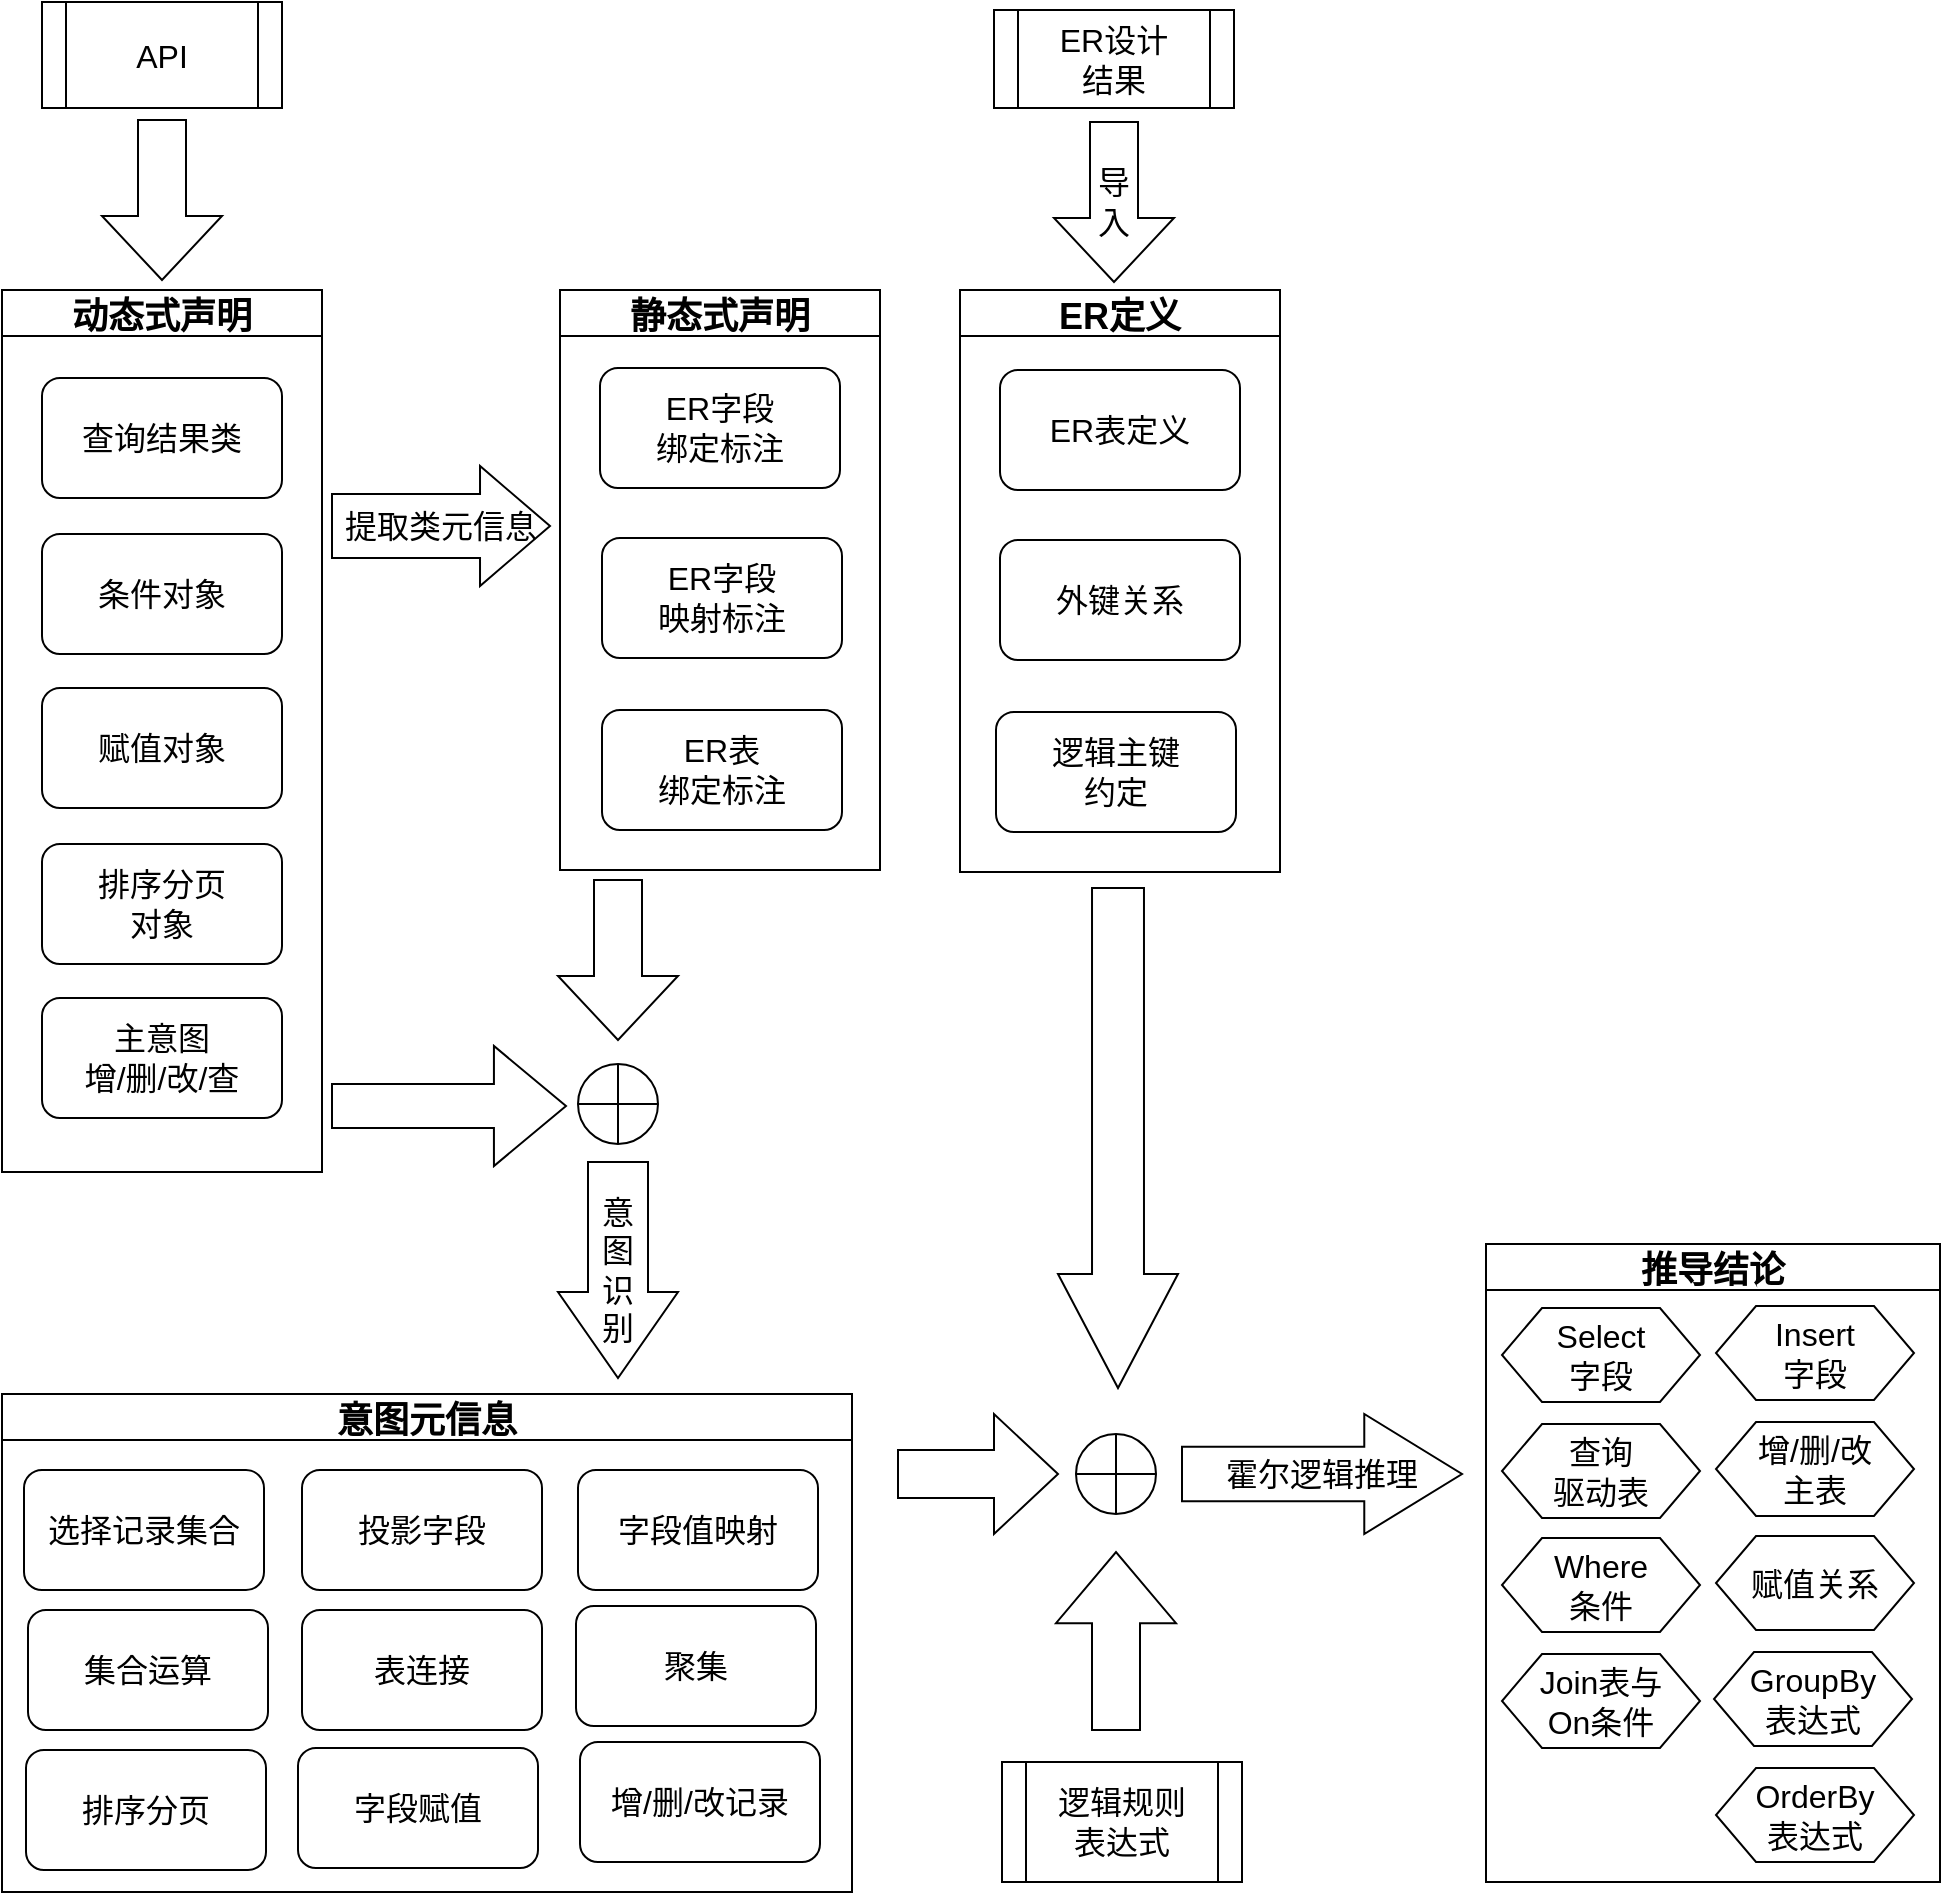<mxfile version="20.5.1" type="github">
  <diagram name="推导原理示意图" id="5d7acffa-a066-3a61-03fe-96351882024d">
    <mxGraphModel dx="550" dy="478" grid="0" gridSize="10" guides="0" tooltips="1" connect="1" arrows="1" fold="1" page="0" pageScale="1" pageWidth="1100" pageHeight="850" background="#ffffff" math="0" shadow="0">
      <root>
        <mxCell id="0" />
        <mxCell id="1" parent="0" />
        <mxCell id="6CtU652WKUI4UOQ74HAb-1" value="条件对象" style="rounded=1;whiteSpace=wrap;html=1;fontSize=16;" parent="1" vertex="1">
          <mxGeometry x="40" y="272" width="120" height="60" as="geometry" />
        </mxCell>
        <mxCell id="6CtU652WKUI4UOQ74HAb-4" value="赋值对象" style="rounded=1;whiteSpace=wrap;html=1;fontSize=16;" parent="1" vertex="1">
          <mxGeometry x="40" y="349" width="120" height="60" as="geometry" />
        </mxCell>
        <mxCell id="6CtU652WKUI4UOQ74HAb-5" value="排序分页&lt;br&gt;对象" style="rounded=1;whiteSpace=wrap;html=1;fontSize=16;" parent="1" vertex="1">
          <mxGeometry x="40" y="427" width="120" height="60" as="geometry" />
        </mxCell>
        <mxCell id="6CtU652WKUI4UOQ74HAb-6" value="主意图&lt;br style=&quot;font-size: 16px;&quot;&gt;增/删/改/查" style="rounded=1;whiteSpace=wrap;html=1;fontSize=16;" parent="1" vertex="1">
          <mxGeometry x="40" y="504" width="120" height="60" as="geometry" />
        </mxCell>
        <mxCell id="6CtU652WKUI4UOQ74HAb-7" value="API" style="shape=process;whiteSpace=wrap;html=1;backgroundOutline=1;fontSize=16;" parent="1" vertex="1">
          <mxGeometry x="40" y="6" width="120" height="53" as="geometry" />
        </mxCell>
        <mxCell id="6CtU652WKUI4UOQ74HAb-8" value="" style="shape=singleArrow;whiteSpace=wrap;html=1;arrowWidth=0.4;arrowSize=0.4;direction=south;fontSize=16;" parent="1" vertex="1">
          <mxGeometry x="70" y="65" width="60" height="80" as="geometry" />
        </mxCell>
        <mxCell id="6CtU652WKUI4UOQ74HAb-10" value="提取类元信息" style="shape=singleArrow;whiteSpace=wrap;html=1;arrowWidth=0.533;arrowSize=0.321;fontSize=16;" parent="1" vertex="1">
          <mxGeometry x="185" y="238" width="109" height="60" as="geometry" />
        </mxCell>
        <mxCell id="6CtU652WKUI4UOQ74HAb-12" value="ER设计&lt;br&gt;结果" style="shape=process;whiteSpace=wrap;html=1;backgroundOutline=1;fontSize=16;" parent="1" vertex="1">
          <mxGeometry x="516" y="10" width="120" height="49" as="geometry" />
        </mxCell>
        <mxCell id="6CtU652WKUI4UOQ74HAb-19" value="查询结果类" style="rounded=1;whiteSpace=wrap;html=1;fontSize=16;" parent="1" vertex="1">
          <mxGeometry x="40" y="194" width="120" height="60" as="geometry" />
        </mxCell>
        <mxCell id="6CtU652WKUI4UOQ74HAb-35" value="动态式声明" style="swimlane;fontSize=18;" parent="1" vertex="1">
          <mxGeometry x="20" y="150" width="160" height="441" as="geometry" />
        </mxCell>
        <mxCell id="6CtU652WKUI4UOQ74HAb-37" value="静态式声明" style="swimlane;fontSize=18;" parent="1" vertex="1">
          <mxGeometry x="299" y="150" width="160" height="290" as="geometry" />
        </mxCell>
        <mxCell id="6CtU652WKUI4UOQ74HAb-38" value="ER表&lt;br&gt;绑定标注" style="rounded=1;whiteSpace=wrap;html=1;fontSize=16;" parent="6CtU652WKUI4UOQ74HAb-37" vertex="1">
          <mxGeometry x="21" y="210" width="120" height="60" as="geometry" />
        </mxCell>
        <mxCell id="6CtU652WKUI4UOQ74HAb-36" value="ER字段&lt;br&gt;映射标注" style="rounded=1;whiteSpace=wrap;html=1;fontSize=16;" parent="6CtU652WKUI4UOQ74HAb-37" vertex="1">
          <mxGeometry x="21" y="124" width="120" height="60" as="geometry" />
        </mxCell>
        <mxCell id="6CtU652WKUI4UOQ74HAb-11" value="ER字段&lt;br&gt;绑定标注" style="rounded=1;whiteSpace=wrap;html=1;fontSize=16;" parent="6CtU652WKUI4UOQ74HAb-37" vertex="1">
          <mxGeometry x="20" y="39" width="120" height="60" as="geometry" />
        </mxCell>
        <mxCell id="6CtU652WKUI4UOQ74HAb-40" value="" style="shape=orEllipse;perimeter=ellipsePerimeter;whiteSpace=wrap;html=1;backgroundOutline=1;fontSize=16;" parent="1" vertex="1">
          <mxGeometry x="557" y="722" width="40" height="40" as="geometry" />
        </mxCell>
        <mxCell id="6CtU652WKUI4UOQ74HAb-41" value="推导结论" style="swimlane;fontSize=18;" parent="1" vertex="1">
          <mxGeometry x="762" y="627" width="227" height="319" as="geometry" />
        </mxCell>
        <mxCell id="0kNnNipjU8F1ZvYY7ebv-4" value="&lt;span style=&quot;font-size: 16px;&quot;&gt;Select&lt;/span&gt;&lt;br style=&quot;font-size: 16px;&quot;&gt;&lt;span style=&quot;font-size: 16px;&quot;&gt;字段&lt;/span&gt;" style="shape=hexagon;perimeter=hexagonPerimeter2;whiteSpace=wrap;html=1;fixedSize=1;" vertex="1" parent="6CtU652WKUI4UOQ74HAb-41">
          <mxGeometry x="8" y="32" width="99" height="47" as="geometry" />
        </mxCell>
        <mxCell id="0kNnNipjU8F1ZvYY7ebv-6" value="&lt;span style=&quot;font-size: 16px;&quot;&gt;Insert&lt;/span&gt;&lt;br style=&quot;font-size: 16px;&quot;&gt;&lt;span style=&quot;font-size: 16px;&quot;&gt;字段&lt;/span&gt;" style="shape=hexagon;perimeter=hexagonPerimeter2;whiteSpace=wrap;html=1;fixedSize=1;" vertex="1" parent="6CtU652WKUI4UOQ74HAb-41">
          <mxGeometry x="115" y="31" width="99" height="47" as="geometry" />
        </mxCell>
        <mxCell id="0kNnNipjU8F1ZvYY7ebv-7" value="&lt;span style=&quot;font-size: 16px;&quot;&gt;查询&lt;/span&gt;&lt;br style=&quot;font-size: 16px;&quot;&gt;&lt;span style=&quot;font-size: 16px;&quot;&gt;驱动表&lt;/span&gt;" style="shape=hexagon;perimeter=hexagonPerimeter2;whiteSpace=wrap;html=1;fixedSize=1;" vertex="1" parent="6CtU652WKUI4UOQ74HAb-41">
          <mxGeometry x="8" y="90" width="99" height="47" as="geometry" />
        </mxCell>
        <mxCell id="0kNnNipjU8F1ZvYY7ebv-5" value="&lt;span style=&quot;font-size: 16px;&quot;&gt;增/删/改&lt;/span&gt;&lt;br style=&quot;font-size: 16px;&quot;&gt;&lt;span style=&quot;font-size: 16px;&quot;&gt;主表&lt;/span&gt;" style="shape=hexagon;perimeter=hexagonPerimeter2;whiteSpace=wrap;html=1;fixedSize=1;" vertex="1" parent="6CtU652WKUI4UOQ74HAb-41">
          <mxGeometry x="115" y="89" width="99" height="47" as="geometry" />
        </mxCell>
        <mxCell id="0kNnNipjU8F1ZvYY7ebv-8" value="&lt;span style=&quot;font-size: 16px;&quot;&gt;Where&lt;/span&gt;&lt;br style=&quot;font-size: 16px;&quot;&gt;&lt;span style=&quot;font-size: 16px;&quot;&gt;条件&lt;/span&gt;" style="shape=hexagon;perimeter=hexagonPerimeter2;whiteSpace=wrap;html=1;fixedSize=1;" vertex="1" parent="6CtU652WKUI4UOQ74HAb-41">
          <mxGeometry x="8" y="147" width="99" height="47" as="geometry" />
        </mxCell>
        <mxCell id="0kNnNipjU8F1ZvYY7ebv-9" value="&lt;span style=&quot;font-size: 16px;&quot;&gt;赋值关系&lt;/span&gt;" style="shape=hexagon;perimeter=hexagonPerimeter2;whiteSpace=wrap;html=1;fixedSize=1;" vertex="1" parent="6CtU652WKUI4UOQ74HAb-41">
          <mxGeometry x="115" y="146" width="99" height="47" as="geometry" />
        </mxCell>
        <mxCell id="0kNnNipjU8F1ZvYY7ebv-10" value="&lt;span style=&quot;font-size: 16px;&quot;&gt;Join表与&lt;/span&gt;&lt;br style=&quot;font-size: 16px;&quot;&gt;&lt;span style=&quot;font-size: 16px;&quot;&gt;On条件&lt;/span&gt;" style="shape=hexagon;perimeter=hexagonPerimeter2;whiteSpace=wrap;html=1;fixedSize=1;" vertex="1" parent="6CtU652WKUI4UOQ74HAb-41">
          <mxGeometry x="8" y="205" width="99" height="47" as="geometry" />
        </mxCell>
        <mxCell id="0kNnNipjU8F1ZvYY7ebv-11" value="&lt;span style=&quot;font-size: 16px;&quot;&gt;GroupBy&lt;/span&gt;&lt;br style=&quot;font-size: 16px;&quot;&gt;&lt;span style=&quot;font-size: 16px;&quot;&gt;表达式&lt;/span&gt;" style="shape=hexagon;perimeter=hexagonPerimeter2;whiteSpace=wrap;html=1;fixedSize=1;" vertex="1" parent="6CtU652WKUI4UOQ74HAb-41">
          <mxGeometry x="114" y="204" width="99" height="47" as="geometry" />
        </mxCell>
        <mxCell id="0kNnNipjU8F1ZvYY7ebv-12" value="&lt;span style=&quot;font-size: 16px;&quot;&gt;OrderBy&lt;/span&gt;&lt;br style=&quot;font-size: 16px;&quot;&gt;&lt;span style=&quot;font-size: 16px;&quot;&gt;表达式&lt;/span&gt;" style="shape=hexagon;perimeter=hexagonPerimeter2;whiteSpace=wrap;html=1;fixedSize=1;" vertex="1" parent="6CtU652WKUI4UOQ74HAb-41">
          <mxGeometry x="115" y="262" width="99" height="47" as="geometry" />
        </mxCell>
        <mxCell id="6CtU652WKUI4UOQ74HAb-44" value="意图元信息" style="swimlane;fontSize=18;startSize=23;" parent="1" vertex="1">
          <mxGeometry x="20" y="702" width="425" height="249" as="geometry" />
        </mxCell>
        <mxCell id="E0FslXfQPX47TbM4qjnE-1" value="投影字段" style="rounded=1;whiteSpace=wrap;html=1;fontSize=16;" parent="6CtU652WKUI4UOQ74HAb-44" vertex="1">
          <mxGeometry x="150" y="38" width="120" height="60" as="geometry" />
        </mxCell>
        <mxCell id="E0FslXfQPX47TbM4qjnE-2" value="选择记录集合" style="rounded=1;whiteSpace=wrap;html=1;fontSize=16;" parent="6CtU652WKUI4UOQ74HAb-44" vertex="1">
          <mxGeometry x="11" y="38" width="120" height="60" as="geometry" />
        </mxCell>
        <mxCell id="E0FslXfQPX47TbM4qjnE-6" value="字段值映射" style="rounded=1;whiteSpace=wrap;html=1;fontSize=16;" parent="6CtU652WKUI4UOQ74HAb-44" vertex="1">
          <mxGeometry x="288" y="38" width="120" height="60" as="geometry" />
        </mxCell>
        <mxCell id="6CtU652WKUI4UOQ74HAb-32" value="聚集" style="rounded=1;whiteSpace=wrap;html=1;fontSize=16;" parent="6CtU652WKUI4UOQ74HAb-44" vertex="1">
          <mxGeometry x="287" y="106" width="120" height="60" as="geometry" />
        </mxCell>
        <mxCell id="E0FslXfQPX47TbM4qjnE-3" value="排序分页" style="rounded=1;whiteSpace=wrap;html=1;fontSize=16;" parent="6CtU652WKUI4UOQ74HAb-44" vertex="1">
          <mxGeometry x="12" y="178" width="120" height="60" as="geometry" />
        </mxCell>
        <mxCell id="E0FslXfQPX47TbM4qjnE-9" value="表连接" style="rounded=1;whiteSpace=wrap;html=1;fontSize=16;" parent="6CtU652WKUI4UOQ74HAb-44" vertex="1">
          <mxGeometry x="150" y="108" width="120" height="60" as="geometry" />
        </mxCell>
        <mxCell id="E0FslXfQPX47TbM4qjnE-4" value="字段赋值" style="rounded=1;whiteSpace=wrap;html=1;fontSize=16;" parent="6CtU652WKUI4UOQ74HAb-44" vertex="1">
          <mxGeometry x="148" y="177" width="120" height="60" as="geometry" />
        </mxCell>
        <mxCell id="E0FslXfQPX47TbM4qjnE-8" value="增/删/改记录" style="rounded=1;whiteSpace=wrap;html=1;fontSize=16;" parent="6CtU652WKUI4UOQ74HAb-44" vertex="1">
          <mxGeometry x="289" y="174" width="120" height="60" as="geometry" />
        </mxCell>
        <mxCell id="0kNnNipjU8F1ZvYY7ebv-13" value="集合运算" style="rounded=1;whiteSpace=wrap;html=1;fontSize=16;" vertex="1" parent="6CtU652WKUI4UOQ74HAb-44">
          <mxGeometry x="13" y="108" width="120" height="60" as="geometry" />
        </mxCell>
        <mxCell id="6CtU652WKUI4UOQ74HAb-45" value="ER定义" style="swimlane;fontSize=18;" parent="1" vertex="1">
          <mxGeometry x="499" y="150" width="160" height="291" as="geometry" />
        </mxCell>
        <mxCell id="6CtU652WKUI4UOQ74HAb-14" value="外键关系" style="rounded=1;whiteSpace=wrap;html=1;fontSize=16;" parent="6CtU652WKUI4UOQ74HAb-45" vertex="1">
          <mxGeometry x="20" y="125" width="120" height="60" as="geometry" />
        </mxCell>
        <mxCell id="6CtU652WKUI4UOQ74HAb-15" value="逻辑主键&lt;br&gt;约定" style="rounded=1;whiteSpace=wrap;html=1;fontSize=16;" parent="6CtU652WKUI4UOQ74HAb-45" vertex="1">
          <mxGeometry x="18" y="211" width="120" height="60" as="geometry" />
        </mxCell>
        <mxCell id="6CtU652WKUI4UOQ74HAb-13" value="ER表定义" style="rounded=1;whiteSpace=wrap;html=1;fontSize=16;" parent="6CtU652WKUI4UOQ74HAb-45" vertex="1">
          <mxGeometry x="20" y="40" width="120" height="60" as="geometry" />
        </mxCell>
        <mxCell id="6CtU652WKUI4UOQ74HAb-47" value="" style="shape=singleArrow;whiteSpace=wrap;html=1;arrowWidth=0.433;arrowSize=0.228;direction=south;fontSize=16;" parent="1" vertex="1">
          <mxGeometry x="548" y="449" width="60" height="250" as="geometry" />
        </mxCell>
        <mxCell id="6CtU652WKUI4UOQ74HAb-48" value="意&lt;br&gt;图&lt;br&gt;识&lt;br&gt;别" style="shape=singleArrow;whiteSpace=wrap;html=1;arrowWidth=0.5;arrowSize=0.398;direction=south;fontSize=16;" parent="1" vertex="1">
          <mxGeometry x="298" y="586" width="60" height="108" as="geometry" />
        </mxCell>
        <mxCell id="6CtU652WKUI4UOQ74HAb-50" value="" style="shape=singleArrow;whiteSpace=wrap;html=1;arrowWidth=0.4;arrowSize=0.4;direction=north;fontSize=16;" parent="1" vertex="1">
          <mxGeometry x="547" y="781" width="60" height="89" as="geometry" />
        </mxCell>
        <mxCell id="6CtU652WKUI4UOQ74HAb-51" value="霍尔逻辑推理" style="shape=singleArrow;whiteSpace=wrap;html=1;arrowWidth=0.454;arrowSize=0.349;direction=east;fontSize=16;" parent="1" vertex="1">
          <mxGeometry x="610" y="712" width="140" height="60" as="geometry" />
        </mxCell>
        <mxCell id="6CtU652WKUI4UOQ74HAb-52" value="逻辑规则&lt;br&gt;表达式" style="shape=process;whiteSpace=wrap;html=1;backgroundOutline=1;fontSize=16;" parent="1" vertex="1">
          <mxGeometry x="520" y="886" width="120" height="60" as="geometry" />
        </mxCell>
        <mxCell id="6CtU652WKUI4UOQ74HAb-53" value="" style="shape=singleArrow;whiteSpace=wrap;html=1;arrowWidth=0.4;arrowSize=0.4;direction=east;fontSize=16;" parent="1" vertex="1">
          <mxGeometry x="468" y="712" width="80" height="60" as="geometry" />
        </mxCell>
        <mxCell id="6CtU652WKUI4UOQ74HAb-55" value="导&lt;br&gt;入" style="shape=singleArrow;whiteSpace=wrap;html=1;arrowWidth=0.4;arrowSize=0.4;direction=south;fontSize=16;" parent="1" vertex="1">
          <mxGeometry x="546" y="66" width="60" height="80" as="geometry" />
        </mxCell>
        <mxCell id="0kNnNipjU8F1ZvYY7ebv-1" value="" style="shape=orEllipse;perimeter=ellipsePerimeter;whiteSpace=wrap;html=1;backgroundOutline=1;fontSize=16;" vertex="1" parent="1">
          <mxGeometry x="308" y="537" width="40" height="40" as="geometry" />
        </mxCell>
        <mxCell id="0kNnNipjU8F1ZvYY7ebv-2" value="" style="shape=singleArrow;whiteSpace=wrap;html=1;arrowWidth=0.367;arrowSize=0.308;direction=east;fontSize=16;" vertex="1" parent="1">
          <mxGeometry x="185" y="528" width="117" height="60" as="geometry" />
        </mxCell>
        <mxCell id="0kNnNipjU8F1ZvYY7ebv-3" value="" style="shape=singleArrow;whiteSpace=wrap;html=1;arrowWidth=0.4;arrowSize=0.4;direction=south;fontSize=16;" vertex="1" parent="1">
          <mxGeometry x="298" y="445" width="60" height="80" as="geometry" />
        </mxCell>
      </root>
    </mxGraphModel>
  </diagram>
</mxfile>
